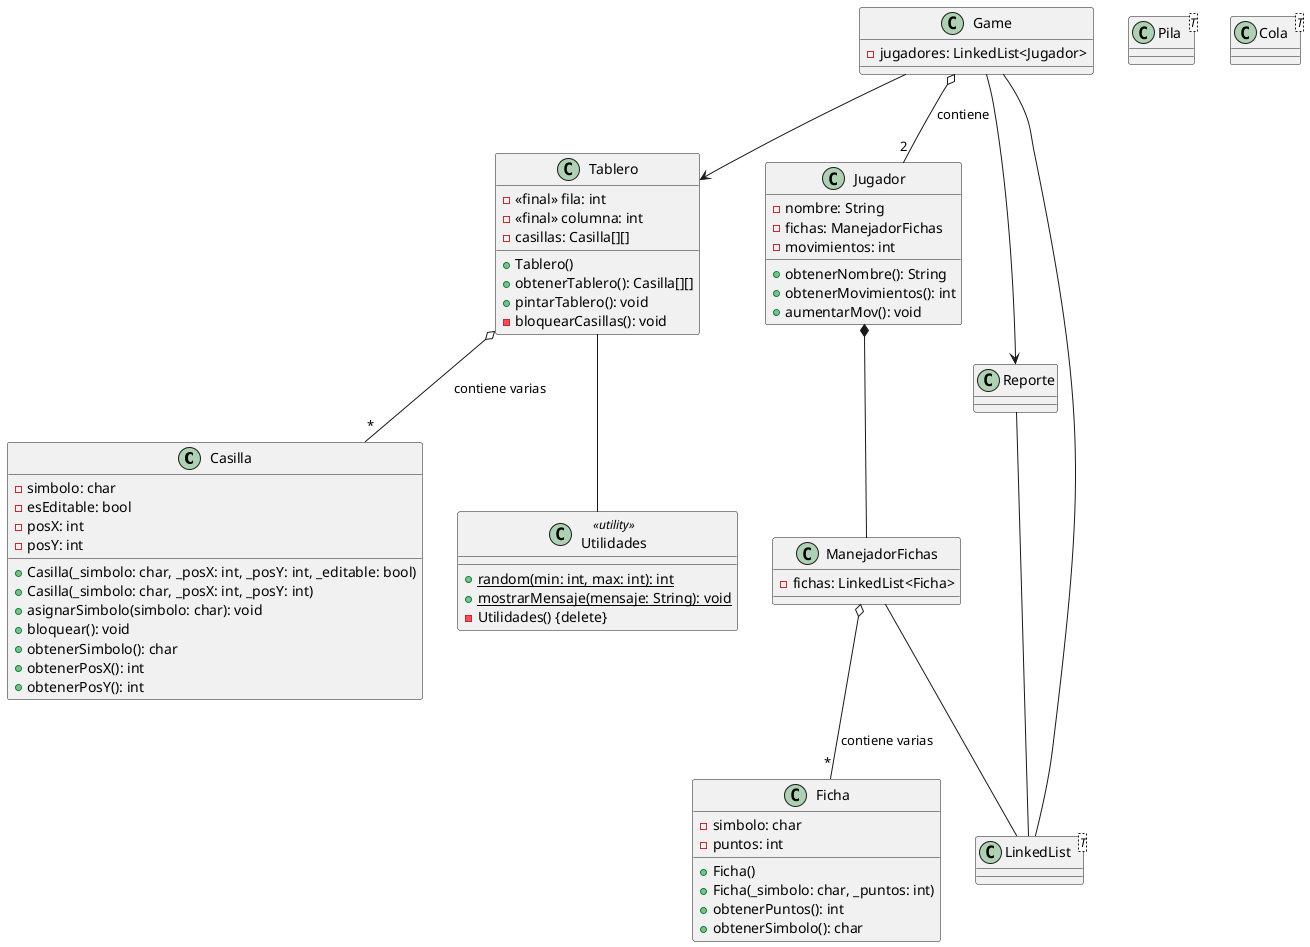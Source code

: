 @startuml Clases

class Casilla {
    - simbolo: char
    - esEditable: bool
    - posX: int
    - posY: int

    + Casilla(_simbolo: char, _posX: int, _posY: int, _editable: bool)
    + Casilla(_simbolo: char, _posX: int, _posY: int)
    + asignarSimbolo(simbolo: char): void
    + bloquear(): void
    + obtenerSimbolo(): char
    + obtenerPosX(): int
    + obtenerPosY(): int
}

class Tablero {
    - <<final>> fila: int
    - <<final>> columna: int
    - casillas: Casilla[][]

    + Tablero()
    + obtenerTablero(): Casilla[][]
    + pintarTablero(): void
    - bloquearCasillas(): void
}

class Utilidades <<utility>> {
    {static} + random(min: int, max: int): int
    {static} + mostrarMensaje(mensaje: String): void
    - Utilidades() {delete}
}

class Game {
    - jugadores: LinkedList<Jugador>
}

class Jugador {
    - nombre: String
    - fichas: ManejadorFichas
    - movimientos: int
    + obtenerNombre(): String
    + obtenerMovimientos(): int
    + aumentarMov(): void
}

class ManejadorFichas {
    - fichas: LinkedList<Ficha>
}

class Ficha {
    - simbolo: char
    - puntos: int

    + Ficha()
    + Ficha(_simbolo: char, _puntos: int)
    + obtenerPuntos(): int
    + obtenerSimbolo(): char
}

class Reporte {

}

class LinkedList<T> {

}

class Pila<T> {

}

class Cola<T> {

}

ManejadorFichas o-- "*" Ficha : contiene varias
Game o-- "2" Jugador : contiene
Tablero o-- "*" Casilla: contiene varias
Tablero -- Utilidades
Game --> Tablero
Jugador *-- ManejadorFichas
Game --> Reporte
Game -- LinkedList
ManejadorFichas -- LinkedList
Reporte -- LinkedList
@enduml
